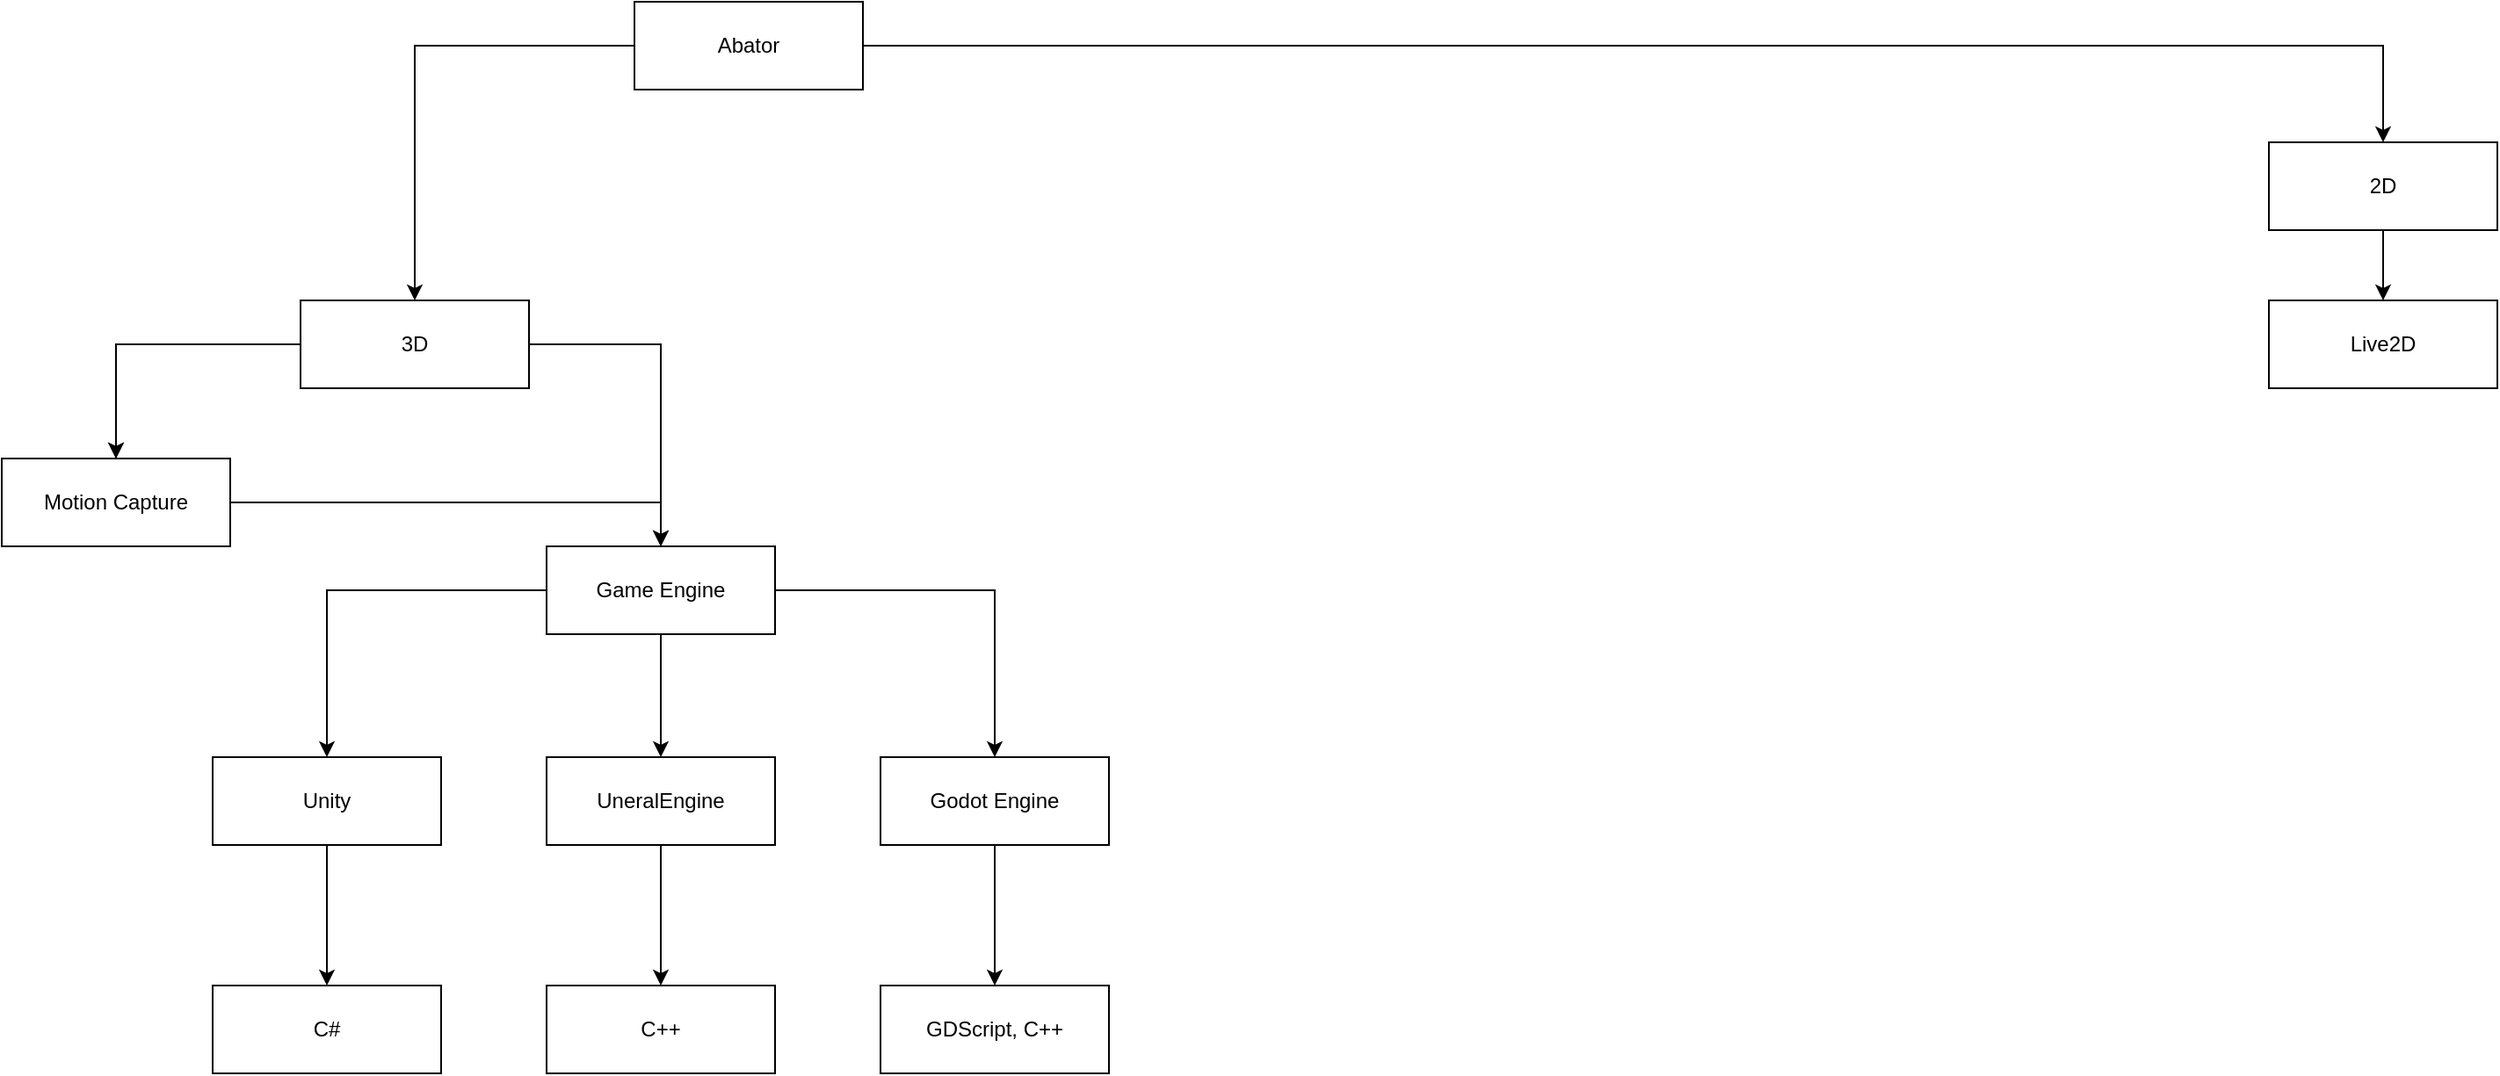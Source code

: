 <mxfile version="21.2.1" type="github">
  <diagram name="ページ1" id="Wi3ow97mo1ZNvg_K3fFP">
    <mxGraphModel dx="819" dy="432" grid="1" gridSize="10" guides="1" tooltips="1" connect="1" arrows="1" fold="1" page="1" pageScale="1" pageWidth="827" pageHeight="1169" math="0" shadow="0">
      <root>
        <mxCell id="0" />
        <mxCell id="1" parent="0" />
        <mxCell id="tcuDpP4PpeohYwXly67c-5" value="" style="edgeStyle=orthogonalEdgeStyle;rounded=0;orthogonalLoop=1;jettySize=auto;html=1;" parent="1" source="tcuDpP4PpeohYwXly67c-2" target="tcuDpP4PpeohYwXly67c-4" edge="1">
          <mxGeometry relative="1" as="geometry" />
        </mxCell>
        <mxCell id="tcuDpP4PpeohYwXly67c-7" value="" style="edgeStyle=orthogonalEdgeStyle;rounded=0;orthogonalLoop=1;jettySize=auto;html=1;" parent="1" source="tcuDpP4PpeohYwXly67c-2" target="tcuDpP4PpeohYwXly67c-6" edge="1">
          <mxGeometry relative="1" as="geometry" />
        </mxCell>
        <mxCell id="tcuDpP4PpeohYwXly67c-2" value="Abator" style="rounded=0;whiteSpace=wrap;html=1;" parent="1" vertex="1">
          <mxGeometry x="360" y="20" width="130" height="50" as="geometry" />
        </mxCell>
        <mxCell id="tcuDpP4PpeohYwXly67c-11" value="" style="edgeStyle=orthogonalEdgeStyle;rounded=0;orthogonalLoop=1;jettySize=auto;html=1;" parent="1" source="tcuDpP4PpeohYwXly67c-4" target="tcuDpP4PpeohYwXly67c-10" edge="1">
          <mxGeometry relative="1" as="geometry" />
        </mxCell>
        <mxCell id="tcuDpP4PpeohYwXly67c-12" value="" style="edgeStyle=orthogonalEdgeStyle;rounded=0;orthogonalLoop=1;jettySize=auto;html=1;" parent="1" source="tcuDpP4PpeohYwXly67c-4" target="tcuDpP4PpeohYwXly67c-10" edge="1">
          <mxGeometry relative="1" as="geometry" />
        </mxCell>
        <mxCell id="tcuDpP4PpeohYwXly67c-17" value="" style="edgeStyle=orthogonalEdgeStyle;rounded=0;orthogonalLoop=1;jettySize=auto;html=1;" parent="1" source="tcuDpP4PpeohYwXly67c-4" target="tcuDpP4PpeohYwXly67c-16" edge="1">
          <mxGeometry relative="1" as="geometry" />
        </mxCell>
        <mxCell id="tcuDpP4PpeohYwXly67c-4" value="3D" style="rounded=0;whiteSpace=wrap;html=1;" parent="1" vertex="1">
          <mxGeometry x="170" y="190" width="130" height="50" as="geometry" />
        </mxCell>
        <mxCell id="tcuDpP4PpeohYwXly67c-9" value="" style="edgeStyle=orthogonalEdgeStyle;rounded=0;orthogonalLoop=1;jettySize=auto;html=1;" parent="1" source="tcuDpP4PpeohYwXly67c-6" target="tcuDpP4PpeohYwXly67c-8" edge="1">
          <mxGeometry relative="1" as="geometry" />
        </mxCell>
        <mxCell id="tcuDpP4PpeohYwXly67c-6" value="2D" style="rounded=0;whiteSpace=wrap;html=1;" parent="1" vertex="1">
          <mxGeometry x="1290" y="100" width="130" height="50" as="geometry" />
        </mxCell>
        <mxCell id="tcuDpP4PpeohYwXly67c-8" value="Live2D" style="rounded=0;whiteSpace=wrap;html=1;" parent="1" vertex="1">
          <mxGeometry x="1290" y="190" width="130" height="50" as="geometry" />
        </mxCell>
        <mxCell id="tcuDpP4PpeohYwXly67c-27" style="edgeStyle=orthogonalEdgeStyle;rounded=0;orthogonalLoop=1;jettySize=auto;html=1;entryX=0.5;entryY=0;entryDx=0;entryDy=0;" parent="1" source="tcuDpP4PpeohYwXly67c-10" target="tcuDpP4PpeohYwXly67c-16" edge="1">
          <mxGeometry relative="1" as="geometry" />
        </mxCell>
        <mxCell id="tcuDpP4PpeohYwXly67c-10" value="Motion Capture" style="rounded=0;whiteSpace=wrap;html=1;" parent="1" vertex="1">
          <mxGeometry y="280" width="130" height="50" as="geometry" />
        </mxCell>
        <mxCell id="tcuDpP4PpeohYwXly67c-20" value="" style="edgeStyle=orthogonalEdgeStyle;rounded=0;orthogonalLoop=1;jettySize=auto;html=1;" parent="1" source="tcuDpP4PpeohYwXly67c-16" target="tcuDpP4PpeohYwXly67c-19" edge="1">
          <mxGeometry relative="1" as="geometry" />
        </mxCell>
        <mxCell id="tcuDpP4PpeohYwXly67c-23" value="" style="edgeStyle=orthogonalEdgeStyle;rounded=0;orthogonalLoop=1;jettySize=auto;html=1;" parent="1" source="tcuDpP4PpeohYwXly67c-16" target="tcuDpP4PpeohYwXly67c-22" edge="1">
          <mxGeometry relative="1" as="geometry" />
        </mxCell>
        <mxCell id="tcuDpP4PpeohYwXly67c-26" value="" style="edgeStyle=orthogonalEdgeStyle;rounded=0;orthogonalLoop=1;jettySize=auto;html=1;" parent="1" source="tcuDpP4PpeohYwXly67c-16" target="tcuDpP4PpeohYwXly67c-25" edge="1">
          <mxGeometry relative="1" as="geometry" />
        </mxCell>
        <mxCell id="tcuDpP4PpeohYwXly67c-16" value="Game Engine" style="rounded=0;whiteSpace=wrap;html=1;" parent="1" vertex="1">
          <mxGeometry x="310" y="330" width="130" height="50" as="geometry" />
        </mxCell>
        <mxCell id="zU3tg62MZt87XB0nuInP-2" value="" style="edgeStyle=orthogonalEdgeStyle;rounded=0;orthogonalLoop=1;jettySize=auto;html=1;" edge="1" parent="1" source="tcuDpP4PpeohYwXly67c-19" target="zU3tg62MZt87XB0nuInP-1">
          <mxGeometry relative="1" as="geometry" />
        </mxCell>
        <mxCell id="tcuDpP4PpeohYwXly67c-19" value="Unity" style="rounded=0;whiteSpace=wrap;html=1;" parent="1" vertex="1">
          <mxGeometry x="120" y="450" width="130" height="50" as="geometry" />
        </mxCell>
        <mxCell id="zU3tg62MZt87XB0nuInP-4" value="" style="edgeStyle=orthogonalEdgeStyle;rounded=0;orthogonalLoop=1;jettySize=auto;html=1;" edge="1" parent="1" source="tcuDpP4PpeohYwXly67c-22" target="zU3tg62MZt87XB0nuInP-3">
          <mxGeometry relative="1" as="geometry" />
        </mxCell>
        <mxCell id="tcuDpP4PpeohYwXly67c-22" value="UneralEngine" style="rounded=0;whiteSpace=wrap;html=1;" parent="1" vertex="1">
          <mxGeometry x="310" y="450" width="130" height="50" as="geometry" />
        </mxCell>
        <mxCell id="zU3tg62MZt87XB0nuInP-7" value="" style="edgeStyle=orthogonalEdgeStyle;rounded=0;orthogonalLoop=1;jettySize=auto;html=1;" edge="1" parent="1" source="tcuDpP4PpeohYwXly67c-25" target="zU3tg62MZt87XB0nuInP-6">
          <mxGeometry relative="1" as="geometry" />
        </mxCell>
        <mxCell id="tcuDpP4PpeohYwXly67c-25" value="Godot Engine" style="rounded=0;whiteSpace=wrap;html=1;" parent="1" vertex="1">
          <mxGeometry x="500" y="450" width="130" height="50" as="geometry" />
        </mxCell>
        <mxCell id="zU3tg62MZt87XB0nuInP-1" value="C#" style="rounded=0;whiteSpace=wrap;html=1;" vertex="1" parent="1">
          <mxGeometry x="120" y="580" width="130" height="50" as="geometry" />
        </mxCell>
        <mxCell id="zU3tg62MZt87XB0nuInP-3" value="C++" style="rounded=0;whiteSpace=wrap;html=1;" vertex="1" parent="1">
          <mxGeometry x="310" y="580" width="130" height="50" as="geometry" />
        </mxCell>
        <mxCell id="zU3tg62MZt87XB0nuInP-6" value="GDScript, C++" style="rounded=0;whiteSpace=wrap;html=1;" vertex="1" parent="1">
          <mxGeometry x="500" y="580" width="130" height="50" as="geometry" />
        </mxCell>
      </root>
    </mxGraphModel>
  </diagram>
</mxfile>
